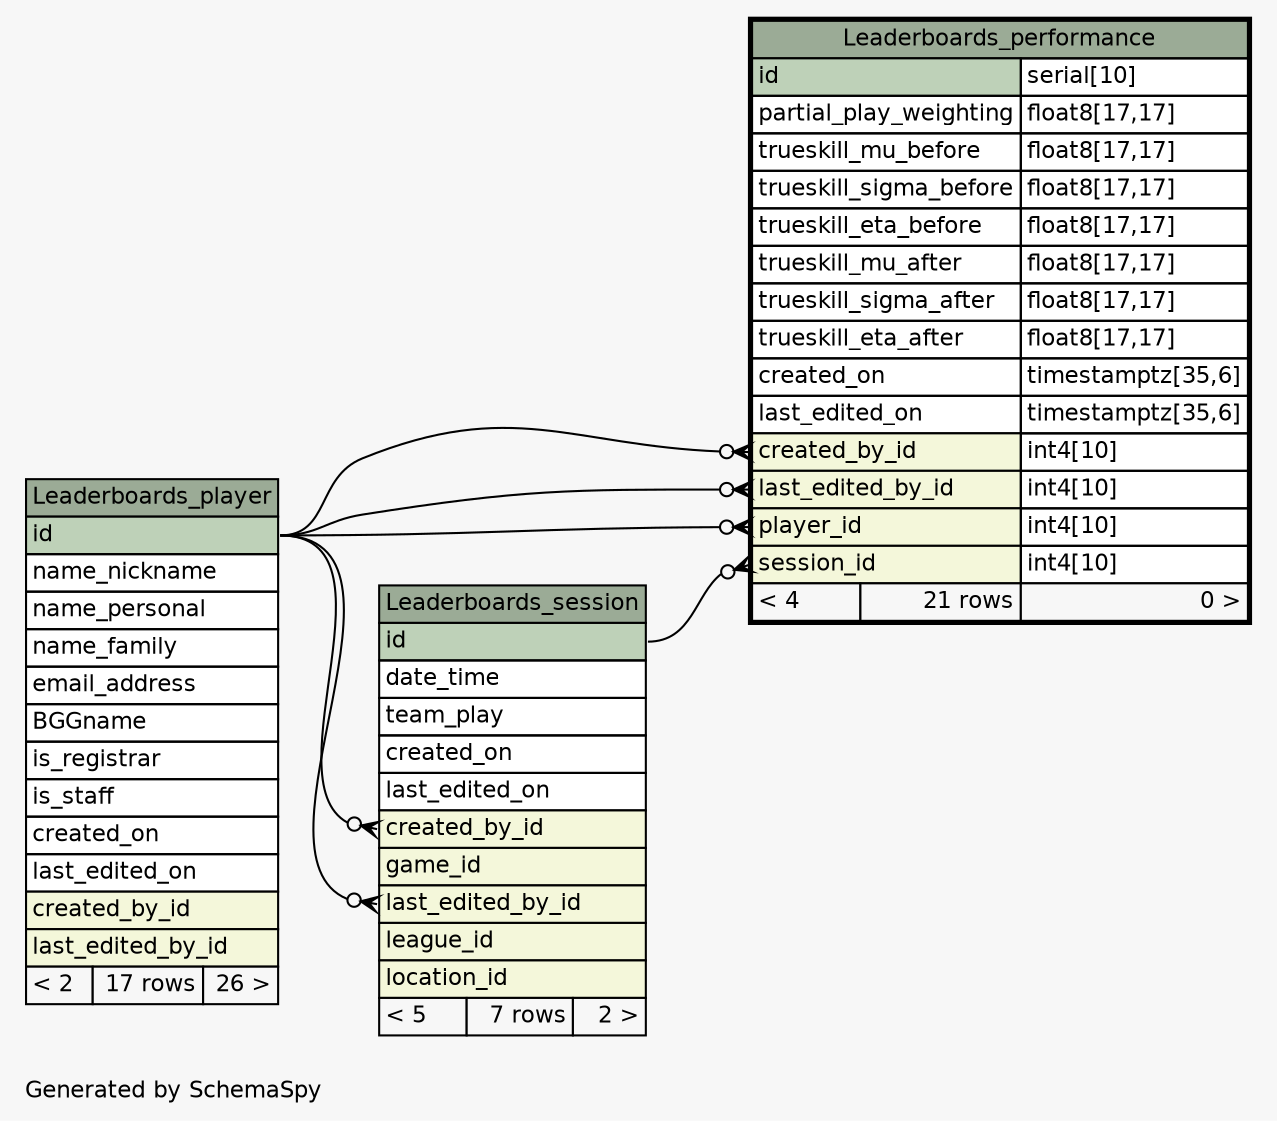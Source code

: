 // dot 2.38.0 on Linux 4.4.0-38-generic
// SchemaSpy rev 590
digraph "oneDegreeRelationshipsDiagram" {
  graph [
    rankdir="RL"
    bgcolor="#f7f7f7"
    label="\nGenerated by SchemaSpy"
    labeljust="l"
    nodesep="0.18"
    ranksep="0.46"
    fontname="Helvetica"
    fontsize="11"
  ];
  node [
    fontname="Helvetica"
    fontsize="11"
    shape="plaintext"
  ];
  edge [
    arrowsize="0.8"
  ];
  "Leaderboards_performance":"created_by_id":w -> "Leaderboards_player":"id":e [arrowhead=none dir=back arrowtail=crowodot];
  "Leaderboards_performance":"last_edited_by_id":w -> "Leaderboards_player":"id":e [arrowhead=none dir=back arrowtail=crowodot];
  "Leaderboards_performance":"player_id":w -> "Leaderboards_player":"id":e [arrowhead=none dir=back arrowtail=crowodot];
  "Leaderboards_performance":"session_id":w -> "Leaderboards_session":"id":e [arrowhead=none dir=back arrowtail=crowodot];
  "Leaderboards_session":"created_by_id":w -> "Leaderboards_player":"id":e [arrowhead=none dir=back arrowtail=crowodot];
  "Leaderboards_session":"last_edited_by_id":w -> "Leaderboards_player":"id":e [arrowhead=none dir=back arrowtail=crowodot];
  "Leaderboards_performance" [
    label=<
    <TABLE BORDER="2" CELLBORDER="1" CELLSPACING="0" BGCOLOR="#ffffff">
      <TR><TD COLSPAN="3" BGCOLOR="#9bab96" ALIGN="CENTER">Leaderboards_performance</TD></TR>
      <TR><TD PORT="id" COLSPAN="2" BGCOLOR="#bed1b8" ALIGN="LEFT">id</TD><TD PORT="id.type" ALIGN="LEFT">serial[10]</TD></TR>
      <TR><TD PORT="partial_play_weighting" COLSPAN="2" ALIGN="LEFT">partial_play_weighting</TD><TD PORT="partial_play_weighting.type" ALIGN="LEFT">float8[17,17]</TD></TR>
      <TR><TD PORT="trueskill_mu_before" COLSPAN="2" ALIGN="LEFT">trueskill_mu_before</TD><TD PORT="trueskill_mu_before.type" ALIGN="LEFT">float8[17,17]</TD></TR>
      <TR><TD PORT="trueskill_sigma_before" COLSPAN="2" ALIGN="LEFT">trueskill_sigma_before</TD><TD PORT="trueskill_sigma_before.type" ALIGN="LEFT">float8[17,17]</TD></TR>
      <TR><TD PORT="trueskill_eta_before" COLSPAN="2" ALIGN="LEFT">trueskill_eta_before</TD><TD PORT="trueskill_eta_before.type" ALIGN="LEFT">float8[17,17]</TD></TR>
      <TR><TD PORT="trueskill_mu_after" COLSPAN="2" ALIGN="LEFT">trueskill_mu_after</TD><TD PORT="trueskill_mu_after.type" ALIGN="LEFT">float8[17,17]</TD></TR>
      <TR><TD PORT="trueskill_sigma_after" COLSPAN="2" ALIGN="LEFT">trueskill_sigma_after</TD><TD PORT="trueskill_sigma_after.type" ALIGN="LEFT">float8[17,17]</TD></TR>
      <TR><TD PORT="trueskill_eta_after" COLSPAN="2" ALIGN="LEFT">trueskill_eta_after</TD><TD PORT="trueskill_eta_after.type" ALIGN="LEFT">float8[17,17]</TD></TR>
      <TR><TD PORT="created_on" COLSPAN="2" ALIGN="LEFT">created_on</TD><TD PORT="created_on.type" ALIGN="LEFT">timestamptz[35,6]</TD></TR>
      <TR><TD PORT="last_edited_on" COLSPAN="2" ALIGN="LEFT">last_edited_on</TD><TD PORT="last_edited_on.type" ALIGN="LEFT">timestamptz[35,6]</TD></TR>
      <TR><TD PORT="created_by_id" COLSPAN="2" BGCOLOR="#f4f7da" ALIGN="LEFT">created_by_id</TD><TD PORT="created_by_id.type" ALIGN="LEFT">int4[10]</TD></TR>
      <TR><TD PORT="last_edited_by_id" COLSPAN="2" BGCOLOR="#f4f7da" ALIGN="LEFT">last_edited_by_id</TD><TD PORT="last_edited_by_id.type" ALIGN="LEFT">int4[10]</TD></TR>
      <TR><TD PORT="player_id" COLSPAN="2" BGCOLOR="#f4f7da" ALIGN="LEFT">player_id</TD><TD PORT="player_id.type" ALIGN="LEFT">int4[10]</TD></TR>
      <TR><TD PORT="session_id" COLSPAN="2" BGCOLOR="#f4f7da" ALIGN="LEFT">session_id</TD><TD PORT="session_id.type" ALIGN="LEFT">int4[10]</TD></TR>
      <TR><TD ALIGN="LEFT" BGCOLOR="#f7f7f7">&lt; 4</TD><TD ALIGN="RIGHT" BGCOLOR="#f7f7f7">21 rows</TD><TD ALIGN="RIGHT" BGCOLOR="#f7f7f7">0 &gt;</TD></TR>
    </TABLE>>
    URL="Leaderboards_performance.html"
    tooltip="Leaderboards_performance"
  ];
  "Leaderboards_player" [
    label=<
    <TABLE BORDER="0" CELLBORDER="1" CELLSPACING="0" BGCOLOR="#ffffff">
      <TR><TD COLSPAN="3" BGCOLOR="#9bab96" ALIGN="CENTER">Leaderboards_player</TD></TR>
      <TR><TD PORT="id" COLSPAN="3" BGCOLOR="#bed1b8" ALIGN="LEFT">id</TD></TR>
      <TR><TD PORT="name_nickname" COLSPAN="3" ALIGN="LEFT">name_nickname</TD></TR>
      <TR><TD PORT="name_personal" COLSPAN="3" ALIGN="LEFT">name_personal</TD></TR>
      <TR><TD PORT="name_family" COLSPAN="3" ALIGN="LEFT">name_family</TD></TR>
      <TR><TD PORT="email_address" COLSPAN="3" ALIGN="LEFT">email_address</TD></TR>
      <TR><TD PORT="BGGname" COLSPAN="3" ALIGN="LEFT">BGGname</TD></TR>
      <TR><TD PORT="is_registrar" COLSPAN="3" ALIGN="LEFT">is_registrar</TD></TR>
      <TR><TD PORT="is_staff" COLSPAN="3" ALIGN="LEFT">is_staff</TD></TR>
      <TR><TD PORT="created_on" COLSPAN="3" ALIGN="LEFT">created_on</TD></TR>
      <TR><TD PORT="last_edited_on" COLSPAN="3" ALIGN="LEFT">last_edited_on</TD></TR>
      <TR><TD PORT="created_by_id" COLSPAN="3" BGCOLOR="#f4f7da" ALIGN="LEFT">created_by_id</TD></TR>
      <TR><TD PORT="last_edited_by_id" COLSPAN="3" BGCOLOR="#f4f7da" ALIGN="LEFT">last_edited_by_id</TD></TR>
      <TR><TD ALIGN="LEFT" BGCOLOR="#f7f7f7">&lt; 2</TD><TD ALIGN="RIGHT" BGCOLOR="#f7f7f7">17 rows</TD><TD ALIGN="RIGHT" BGCOLOR="#f7f7f7">26 &gt;</TD></TR>
    </TABLE>>
    URL="Leaderboards_player.html"
    tooltip="Leaderboards_player"
  ];
  "Leaderboards_session" [
    label=<
    <TABLE BORDER="0" CELLBORDER="1" CELLSPACING="0" BGCOLOR="#ffffff">
      <TR><TD COLSPAN="3" BGCOLOR="#9bab96" ALIGN="CENTER">Leaderboards_session</TD></TR>
      <TR><TD PORT="id" COLSPAN="3" BGCOLOR="#bed1b8" ALIGN="LEFT">id</TD></TR>
      <TR><TD PORT="date_time" COLSPAN="3" ALIGN="LEFT">date_time</TD></TR>
      <TR><TD PORT="team_play" COLSPAN="3" ALIGN="LEFT">team_play</TD></TR>
      <TR><TD PORT="created_on" COLSPAN="3" ALIGN="LEFT">created_on</TD></TR>
      <TR><TD PORT="last_edited_on" COLSPAN="3" ALIGN="LEFT">last_edited_on</TD></TR>
      <TR><TD PORT="created_by_id" COLSPAN="3" BGCOLOR="#f4f7da" ALIGN="LEFT">created_by_id</TD></TR>
      <TR><TD PORT="game_id" COLSPAN="3" BGCOLOR="#f4f7da" ALIGN="LEFT">game_id</TD></TR>
      <TR><TD PORT="last_edited_by_id" COLSPAN="3" BGCOLOR="#f4f7da" ALIGN="LEFT">last_edited_by_id</TD></TR>
      <TR><TD PORT="league_id" COLSPAN="3" BGCOLOR="#f4f7da" ALIGN="LEFT">league_id</TD></TR>
      <TR><TD PORT="location_id" COLSPAN="3" BGCOLOR="#f4f7da" ALIGN="LEFT">location_id</TD></TR>
      <TR><TD ALIGN="LEFT" BGCOLOR="#f7f7f7">&lt; 5</TD><TD ALIGN="RIGHT" BGCOLOR="#f7f7f7">7 rows</TD><TD ALIGN="RIGHT" BGCOLOR="#f7f7f7">2 &gt;</TD></TR>
    </TABLE>>
    URL="Leaderboards_session.html"
    tooltip="Leaderboards_session"
  ];
}
